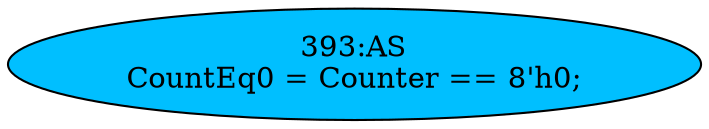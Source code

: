 strict digraph "" {
	node [label="\N"];
	"393:AS"	 [ast="<pyverilog.vparser.ast.Assign object at 0x7f41554fded0>",
		def_var="['CountEq0']",
		fillcolor=deepskyblue,
		label="393:AS
CountEq0 = Counter == 8'h0;",
		statements="[]",
		style=filled,
		typ=Assign,
		use_var="['Counter']"];
}
